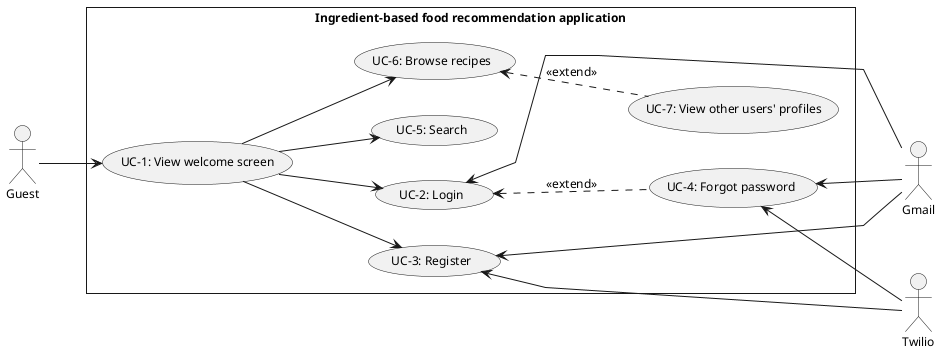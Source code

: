 @startuml GuestUsecase
skinparam style strictuml
skinparam monochrome true
skinparam linetype polyline
skinparam defaultFontSize 12
left to right direction
actor "Guest" as guest
actor "Gmail" as gmail
actor "Twilio"as twilio

rectangle Ingredient-based<U+0020>food<U+0020>recommendation<U+0020>application {
    usecase "UC-1: View welcome screen" as ucViewWelcome
    usecase "UC-2: Login" as ucLogin
    usecase "UC-3: Register" as ucRegister
    usecase "UC-4: Forgot password" as ucForgotPassword
    usecase "UC-5: Search" as ucSearch
    usecase "UC-6: Browse recipes" as ucBrowseRecipes
    usecase "UC-7: View other users' profiles" as ucViewUSProfile
}

guest --> ucViewWelcome
    ucViewWelcome --> ucLogin
        ucLogin <.. ucForgotPassword : <<extend>>
    ucViewWelcome --> ucRegister
    ucViewWelcome --> ucSearch
    ucViewWelcome --> ucBrowseRecipes
        ucBrowseRecipes <.. ucViewUSProfile : <<extend>>

gmail -up-> ucLogin
twilio -up-> ucForgotPassword
gmail -up-> ucForgotPassword
twilio -up-> ucRegister
gmail -up-> ucRegister
@enduml
